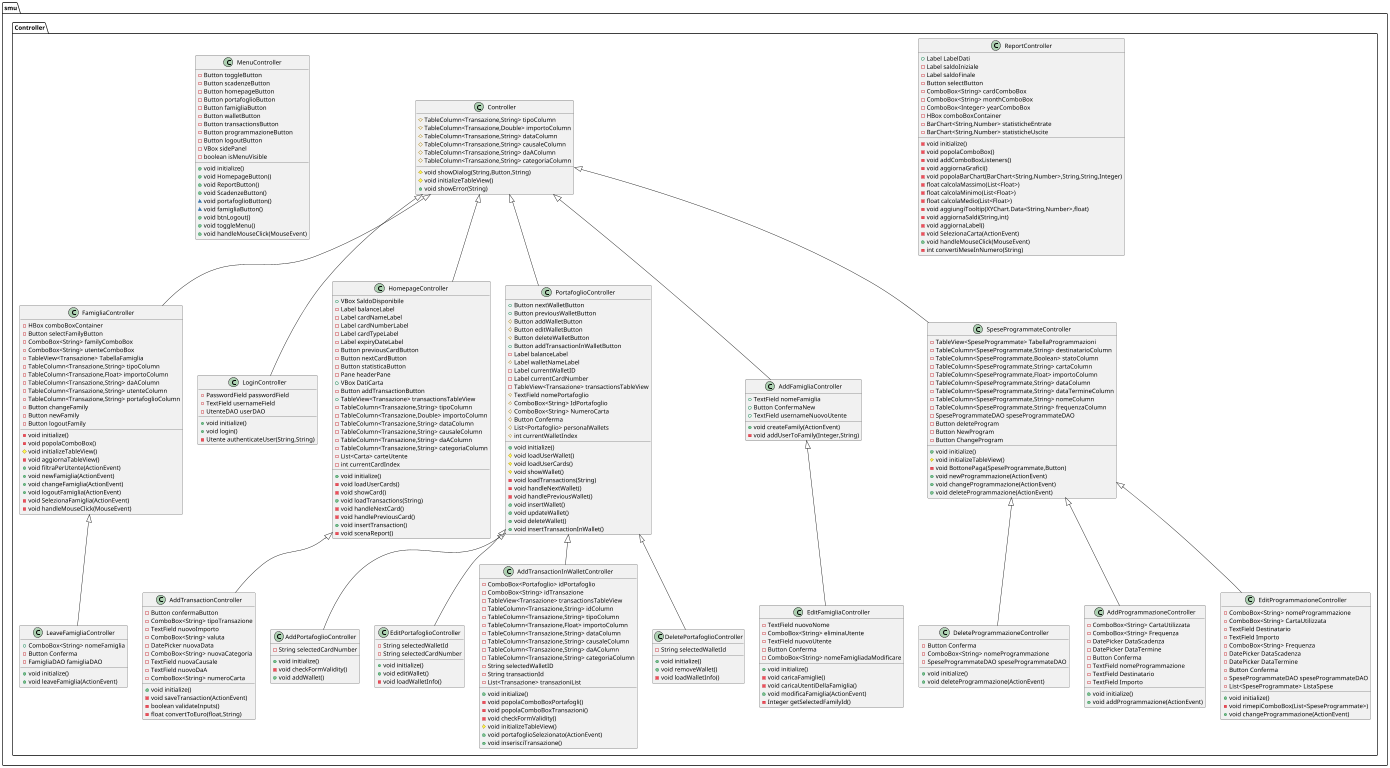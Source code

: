 @startuml 
scale 1024 width
scale 768 height
class smu.Controller.ReportController {
+ Label LabelDati
- Label saldoIniziale
- Label saldoFinale
- Button selectButton
- ComboBox<String> cardComboBox
- ComboBox<String> monthComboBox
- ComboBox<Integer> yearComboBox
- HBox comboBoxContainer
- BarChart<String,Number> statisticheEntrate
- BarChart<String,Number> statisticheUscite
- void initialize()
- void popolaComboBox()
- void addComboBoxListeners()
- void aggiornaGrafici()
- void popolaBarChart(BarChart<String,Number>,String,String,Integer)
- float calcolaMassimo(List<Float>)
- float calcolaMinimo(List<Float>)
- float calcolaMedio(List<Float>)
- void aggiungiTooltip(XYChart.Data<String,Number>,float)
- void aggiornaSaldi(String,int)
- void aggiornaLabel()
- void SelezionaCarta(ActionEvent)
+ void handleMouseClick(MouseEvent)
- int convertiMeseInNumero(String)
}


class smu.Controller.AddPortafoglioController {
- String selectedCardNumber
+ void initialize()
- void checkFormValidity()
+ void addWallet()
}


class smu.Controller.FamigliaController {
- HBox comboBoxContainer
- Button selectFamilyButton
- ComboBox<String> familyComboBox
- ComboBox<String> utenteComboBox
- TableView<Transazione> TabellaFamiglia
- TableColumn<Transazione,String> tipoColumn
- TableColumn<Transazione,Float> importoColumn
- TableColumn<Transazione,String> daAColumn
- TableColumn<Transazione,String> utenteColumn
- TableColumn<Transazione,String> portafoglioColumn
- Button changeFamily
- Button newFamily
- Button logoutFamily
- void initialize()
- void popolaComboBox()
# void initializeTableView()
- void aggiornaTableView()
+ void filtraPerUtente(ActionEvent)
+ void newFamiglia(ActionEvent)
+ void changeFamiglia(ActionEvent)
+ void logoutFamiglia(ActionEvent)
- void SelezionaFamiglia(ActionEvent)
- void handleMouseClick(MouseEvent)
}


class smu.Controller.EditFamigliaController {
- TextField nuovoNome
- ComboBox<String> eliminaUtente
- TextField nuovoUtente
- Button Conferma
- ComboBox<String> nomeFamigliadaModificare
+ void initialize()
- void caricaFamiglie()
- void caricaUtentiDellaFamiglia()
+ void modificaFamiglia(ActionEvent)
- Integer getSelectedFamilyId()
}


class smu.Controller.EditPortafoglioController {
- String selectedWalletId
- String selectedCardNumber
+ void initialize()
+ void editWallet()
- void loadWalletInfo()
}


class smu.Controller.AddTransactionController {
- Button confermaButton
- ComboBox<String> tipoTransazione
- TextField nuovoImporto
- ComboBox<String> valuta
- DatePicker nuovaData
- ComboBox<String> nuovaCategoria
- TextField nuovaCausale
- TextField nuovoDaA
- ComboBox<String> numeroCarta
+ void initialize()
- void saveTransaction(ActionEvent)
- boolean validateInputs()
- float convertToEuro(float,String)
}


class smu.Controller.LoginController {
- PasswordField passwordField
- TextField usernameField
- UtenteDAO userDAO
+ void initialize()
+ void login()
- Utente authenticateUser(String,String)
}


class smu.Controller.LeaveFamigliaController {
+ ComboBox<String> nomeFamiglia
- Button Conferma
- FamigliaDAO famigliaDAO
+ void initialize()
+ void leaveFamiglia(ActionEvent)
}


class smu.Controller.HomepageController {
+ VBox SaldoDisponibile
- Label balanceLabel
- Label cardNameLabel
- Label cardNumberLabel
- Label cardTypeLabel
- Label expiryDateLabel
- Button previousCardButton
- Button nextCardButton
- Button statisticaButton
- Pane headerPane
+ VBox DatiCarta
- Button addTransactionButton
+ TableView<Transazione> transactionsTableView
- TableColumn<Transazione,String> tipoColumn
- TableColumn<Transazione,Double> importoColumn
- TableColumn<Transazione,String> dataColumn
- TableColumn<Transazione,String> causaleColumn
- TableColumn<Transazione,String> daAColumn
- TableColumn<Transazione,String> categoriaColumn
- List<Carta> carteUtente
- int currentCardIndex
+ void initialize()
- void loadUserCards()
- void showCard()
+ void loadTransactions(String)
- void handleNextCard()
- void handlePreviousCard()
+ void insertTransaction()
- void scenaReport()
}


class smu.Controller.Controller {
# TableColumn<Transazione,String> tipoColumn
# TableColumn<Transazione,Double> importoColumn
# TableColumn<Transazione,String> dataColumn
# TableColumn<Transazione,String> causaleColumn
# TableColumn<Transazione,String> daAColumn
# TableColumn<Transazione,String> categoriaColumn
# void showDialog(String,Button,String)
# void initializeTableView()
+ void showError(String)
}


class smu.Controller.DeleteProgrammazioneController {
- Button Conferma
- ComboBox<String> nomeProgrammazione
- SpeseProgrammateDAO speseProgrammateDAO
+ void initialize()
+ void deleteProgrammazione(ActionEvent)
}


class smu.Controller.MenuController {
- Button toggleButton
- Button scadenzeButton
- Button homepageButton
- Button portafoglioButton
- Button famigliaButton
- Button walletButton
- Button transactionsButton
- Button programmazioneButton
- Button logoutButton
- VBox sidePanel
- boolean isMenuVisible
+ void initialize()
+ void HomepageButton()
+ void ReportButton()
+ void ScadenzeButton()
~ void portafoglioButton()
~ void famigliaButton()
+ void btnLogout()
+ void toggleMenu()
+ void handleMouseClick(MouseEvent)
}


class smu.Controller.PortafoglioController {
+ Button nextWalletButton
+ Button previousWalletButton
# Button addWalletButton
# Button editWalletButton
# Button deleteWalletButton
+ Button addTransactionInWalletButton
- Label balanceLabel
# Label walletNameLabel
- Label currentWalletID
- Label currentCardNumber
- TableView<Transazione> transactionsTableView
# TextField nomePortafoglio
# ComboBox<String> IdPortafoglio
# ComboBox<String> NumeroCarta
# Button Conferma
# List<Portafoglio> personalWallets
# int currentWalletIndex
+ void initialize()
# void loadUserWallet()
# void loadUserCards()
# void showWallet()
- void loadTransactions(String)
- void handleNextWallet()
- void handlePreviousWallet()
+ void insertWallet()
+ void updateWallet()
+ void deleteWallet()
+ void insertTransactionInWallet()
}


class smu.Controller.AddProgrammazioneController {
- ComboBox<String> CartaUtilizzata
- ComboBox<String> Frequenza
- DatePicker DataScadenza
- DatePicker DataTermine
- Button Conferma
- TextField nomeProgrammazione
- TextField Destinatario
- TextField Importo
+ void initialize()
+ void addProgrammazione(ActionEvent)
}


class smu.Controller.AddTransactionInWalletController {
- ComboBox<Portafoglio> idPortafoglio
- ComboBox<String> idTransazione
- TableView<Transazione> transactionsTableView
- TableColumn<Transazione,String> idColumn
- TableColumn<Transazione,String> tipoColumn
- TableColumn<Transazione,Float> importoColumn
- TableColumn<Transazione,String> dataColumn
- TableColumn<Transazione,String> causaleColumn
- TableColumn<Transazione,String> daAColumn
- TableColumn<Transazione,String> categoriaColumn
- String selectedWalletID
- String transactionId
- List<Transazione> transazioniList
+ void initialize()
- void popolaComboBoxPortafogli()
- void popolaComboBoxTransazioni()
- void checkFormValidity()
# void initializeTableView()
+ void portafoglioSelezionato(ActionEvent)
+ void inserisciTransazione()
}


class smu.Controller.EditProgrammazioneController {
- ComboBox<String> nomeProgrammazione
- ComboBox<String> CartaUtilizzata
- TextField Destinatario
- TextField Importo
- ComboBox<String> Frequenza
- DatePicker DataScadenza
- DatePicker DataTermine
- Button Conferma
- SpeseProgrammateDAO speseProgrammateDAO
- List<SpeseProgrammate> ListaSpese
+ void initialize()
- void rimepiComboBox(List<SpeseProgrammate>)
+ void changeProgrammazione(ActionEvent)
}


class smu.Controller.AddFamigliaController {
+ TextField nomeFamiglia
+ Button ConfermaNew
+ TextField usernameNuovoUtente
+ void createFamily(ActionEvent)
- void addUserToFamily(Integer,String)
}


class smu.Controller.SpeseProgrammateController {
- TableView<SpeseProgrammate> TabellaProgrammazioni
- TableColumn<SpeseProgrammate,String> destinatarioColumn
- TableColumn<SpeseProgrammate,Boolean> statoColumn
- TableColumn<SpeseProgrammate,String> cartaColumn
- TableColumn<SpeseProgrammate,Float> importoColumn
- TableColumn<SpeseProgrammate,String> dataColumn
- TableColumn<SpeseProgrammate,String> dataTermineColumn
- TableColumn<SpeseProgrammate,String> nomeColumn
- TableColumn<SpeseProgrammate,String> frequenzaColumn
- SpeseProgrammateDAO speseProgrammateDAO
- Button deleteProgram
- Button NewProgram
- Button ChangeProgram
+ void initialize()
# void initializeTableView()
- void BottonePaga(SpeseProgrammate,Button)
+ void newProgrammazione(ActionEvent)
+ void changeProgrammazione(ActionEvent)
+ void deleteProgrammazione(ActionEvent)
}


class smu.Controller.DeletePortafoglioController {
- String selectedWalletId
+ void initialize()
+ void removeWallet()
- void loadWalletInfo()
}




smu.Controller.PortafoglioController <|-- smu.Controller.AddPortafoglioController
smu.Controller.Controller <|-- smu.Controller.FamigliaController
smu.Controller.AddFamigliaController <|-- smu.Controller.EditFamigliaController
smu.Controller.PortafoglioController <|-- smu.Controller.EditPortafoglioController
smu.Controller.HomepageController <|-- smu.Controller.AddTransactionController
smu.Controller.Controller <|-- smu.Controller.LoginController
smu.Controller.FamigliaController <|-- smu.Controller.LeaveFamigliaController
smu.Controller.Controller <|-- smu.Controller.HomepageController
smu.Controller.SpeseProgrammateController <|-- smu.Controller.DeleteProgrammazioneController
smu.Controller.Controller <|-- smu.Controller.PortafoglioController
smu.Controller.SpeseProgrammateController <|-- smu.Controller.AddProgrammazioneController
smu.Controller.PortafoglioController <|-- smu.Controller.AddTransactionInWalletController
smu.Controller.SpeseProgrammateController <|-- smu.Controller.EditProgrammazioneController
smu.Controller.Controller <|-- smu.Controller.AddFamigliaController
smu.Controller.Controller <|-- smu.Controller.SpeseProgrammateController
smu.Controller.PortafoglioController <|-- smu.Controller.DeletePortafoglioController
@enduml